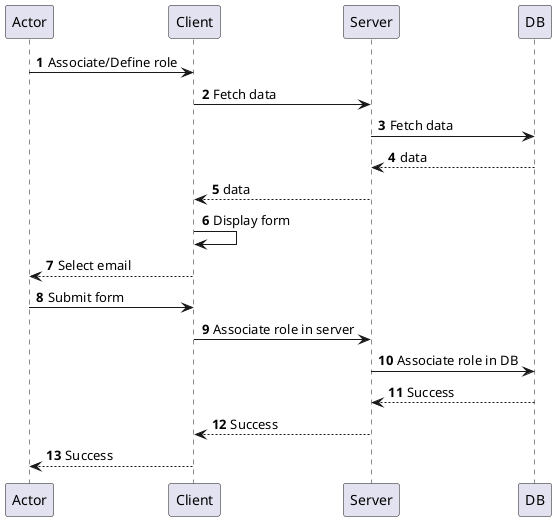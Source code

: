 @startuml
'https://plantuml.com/sequence-diagram

participant Actor as A
participant Client as B
participant Server as C
participant DB as D

autonumber

A -> B: Associate/Define role
B -> C: Fetch data
C -> D: Fetch data
D --> C: data
C --> B: data
B -> B #b:Display form
B --> A #b:Select email
A -> B #b:Submit form
B -> C #b:Associate role in server
C -> D #b:Associate role in DB
D --> C #b: Success
C --> B #b: Success
B --> A #b: Success

@enduml